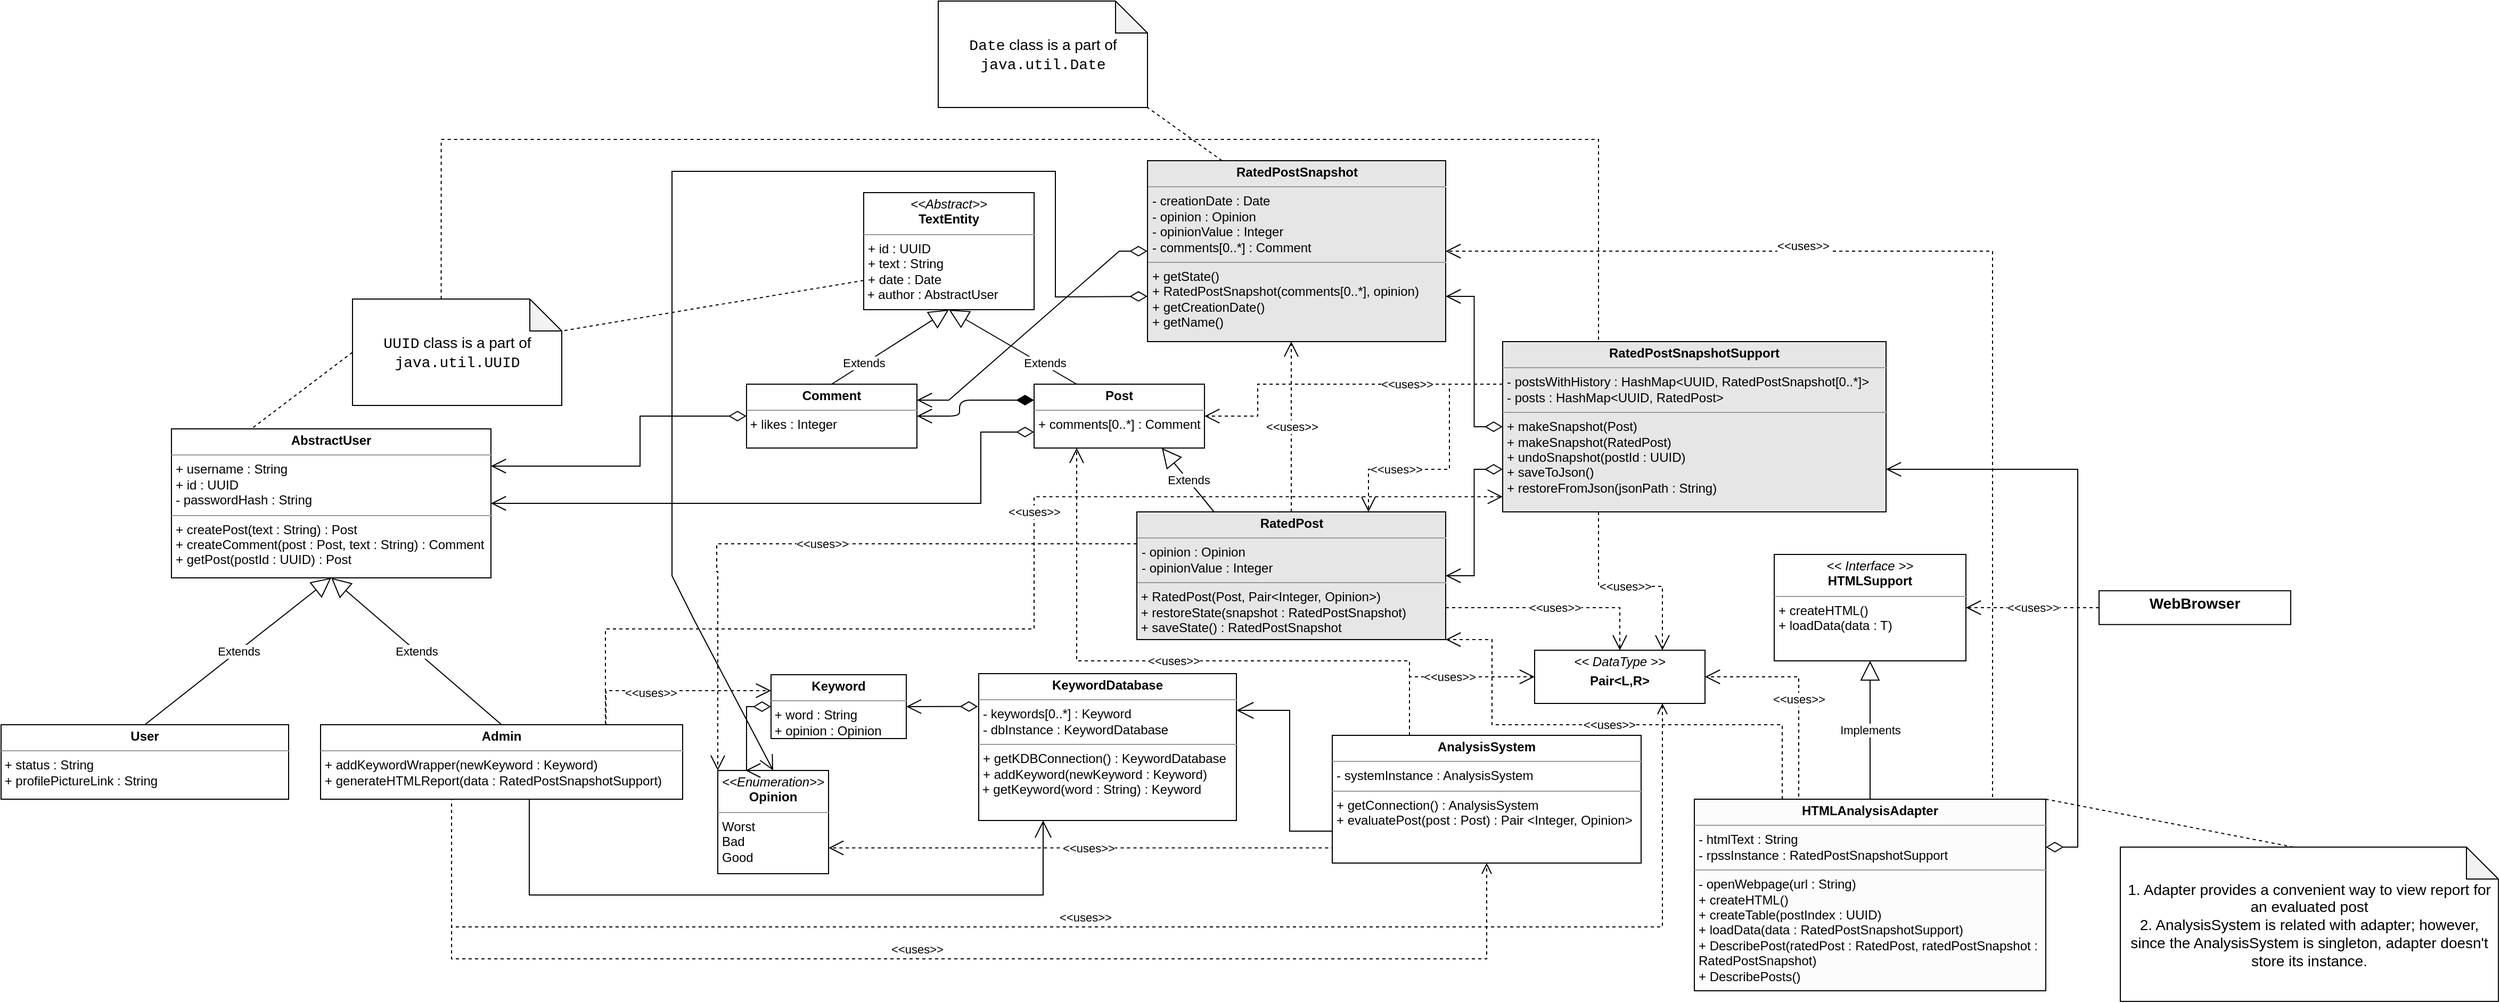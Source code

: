 <mxfile version="15.8.6" type="device"><diagram id="lrZuK3J6a_ZdkQXVieFF" name="Page-1"><mxGraphModel dx="2740" dy="1252" grid="1" gridSize="10" guides="1" tooltips="1" connect="1" arrows="1" fold="1" page="0" pageScale="1" pageWidth="850" pageHeight="1100" math="0" shadow="0"><root><mxCell id="0"/><mxCell id="1" parent="0"/><mxCell id="2" value="&lt;p style=&quot;margin: 0px ; margin-top: 4px ; text-align: center&quot;&gt;&lt;b&gt;Comment&lt;/b&gt;&lt;/p&gt;&lt;hr size=&quot;1&quot;&gt;&amp;nbsp;+ likes : Integer" style="verticalAlign=top;align=left;overflow=fill;fontSize=12;fontFamily=Helvetica;html=1;hachureGap=4;pointerEvents=0;" parent="1" vertex="1"><mxGeometry x="270" y="70" width="160" height="60" as="geometry"/></mxCell><mxCell id="3" value="&lt;p style=&quot;margin: 0px ; margin-top: 4px ; text-align: center&quot;&gt;&lt;b&gt;Post&lt;/b&gt;&lt;/p&gt;&lt;hr size=&quot;1&quot;&gt;&lt;p style=&quot;margin: 0px ; margin-left: 4px&quot;&gt;+ comments[0..*] : Comment&lt;br&gt;&lt;/p&gt;" style="verticalAlign=top;align=left;overflow=fill;fontSize=12;fontFamily=Helvetica;html=1;hachureGap=4;pointerEvents=0;" parent="1" vertex="1"><mxGeometry x="540" y="70" width="160" height="60" as="geometry"/></mxCell><mxCell id="4" value="&lt;p style=&quot;margin: 0px ; margin-top: 4px ; text-align: center&quot;&gt;&lt;b&gt;User&lt;/b&gt;&lt;/p&gt;&lt;hr size=&quot;1&quot;&gt;&lt;div&gt;&amp;nbsp;+ status : String&lt;/div&gt;&lt;div&gt;&amp;nbsp;+ profilePictureLink : String&lt;br&gt;&lt;/div&gt;&lt;p style=&quot;margin: 0px ; margin-left: 4px&quot;&gt;&lt;br&gt;&lt;/p&gt;" style="verticalAlign=top;align=left;overflow=fill;fontSize=12;fontFamily=Helvetica;html=1;hachureGap=4;pointerEvents=0;" parent="1" vertex="1"><mxGeometry x="-430" y="390" width="270" height="70" as="geometry"/></mxCell><mxCell id="5" value="&lt;p style=&quot;margin: 0px ; margin-top: 4px ; text-align: center&quot;&gt;&lt;b&gt;KeywordDatabase&lt;/b&gt;&lt;br&gt;&lt;/p&gt;&lt;hr size=&quot;1&quot;&gt;&lt;p style=&quot;margin: 0px ; margin-left: 4px&quot;&gt;- keywords[0..*] : Keyword&lt;br&gt;&lt;/p&gt;&lt;p style=&quot;margin: 0px ; margin-left: 4px&quot;&gt;- dbInstance : KeywordDatabase&lt;br&gt;&lt;/p&gt;&lt;hr size=&quot;1&quot;&gt;&lt;p style=&quot;margin: 0px ; margin-left: 4px&quot;&gt;+ getKDBConnection() : KeywordDatabase&lt;br&gt;&lt;/p&gt;&lt;p style=&quot;margin: 0px ; margin-left: 4px&quot;&gt;+ addKeyword(newKeyword : Keyword)&lt;/p&gt;&lt;div&gt;&amp;nbsp;+ getKeyword(word : String) : Keyword&lt;br&gt;&lt;/div&gt;" style="verticalAlign=top;align=left;overflow=fill;fontSize=12;fontFamily=Helvetica;html=1;hachureGap=4;pointerEvents=0;" parent="1" vertex="1"><mxGeometry x="488" y="342" width="242" height="138" as="geometry"/></mxCell><mxCell id="6" value="&lt;p style=&quot;margin: 0px ; margin-top: 4px ; text-align: center&quot;&gt;&lt;b&gt;Keyword&lt;/b&gt;&lt;br&gt;&lt;/p&gt;&lt;hr size=&quot;1&quot;&gt;&lt;div&gt;&amp;nbsp;+ word : String&lt;br&gt;&lt;/div&gt;&lt;div&gt;&amp;nbsp;+ opinion : Opinion&lt;/div&gt;&lt;div&gt;&lt;br&gt;&lt;/div&gt;&lt;hr size=&quot;1&quot;&gt;" style="verticalAlign=top;align=left;overflow=fill;fontSize=12;fontFamily=Helvetica;html=1;hachureGap=4;pointerEvents=0;" parent="1" vertex="1"><mxGeometry x="293" y="343" width="127" height="60" as="geometry"/></mxCell><mxCell id="7" value="&lt;p style=&quot;margin: 0px ; margin-top: 4px ; text-align: center&quot;&gt;&lt;i&gt;&amp;lt;&amp;lt;Enumeration&amp;gt;&amp;gt;&lt;/i&gt;&lt;br&gt;&lt;b&gt;Opinion&lt;/b&gt;&lt;/p&gt;&lt;hr size=&quot;1&quot;&gt;&lt;p style=&quot;margin: 0px ; margin-left: 4px&quot;&gt;Worst&lt;br&gt;&lt;/p&gt;&lt;p style=&quot;margin: 0px ; margin-left: 4px&quot;&gt;Bad&lt;br&gt;Good&lt;/p&gt;" style="verticalAlign=top;align=left;overflow=fill;fontSize=12;fontFamily=Helvetica;html=1;hachureGap=4;pointerEvents=0;" parent="1" vertex="1"><mxGeometry x="243" y="433" width="104" height="97" as="geometry"/></mxCell><mxCell id="11" value="&lt;p style=&quot;margin: 0px ; margin-top: 4px ; text-align: center&quot;&gt;&lt;b&gt;AnalysisSystem&lt;/b&gt;&lt;/p&gt;&lt;hr size=&quot;1&quot;&gt;&lt;p style=&quot;margin: 0px ; margin-left: 4px&quot;&gt;- systemInstance : AnalysisSystem&lt;br&gt;&lt;/p&gt;&lt;hr size=&quot;1&quot;&gt;&lt;p style=&quot;margin: 0px ; margin-left: 4px&quot;&gt;+ getConnection() : AnalysisSystem&lt;br&gt;&lt;/p&gt;&lt;p style=&quot;margin: 0px ; margin-left: 4px&quot;&gt;+ evaluatePost(post : Post) : Pair &amp;lt;Integer, Opinion&amp;gt;&lt;/p&gt;" style="verticalAlign=top;align=left;overflow=fill;fontSize=12;fontFamily=Helvetica;html=1;hachureGap=4;pointerEvents=0;" parent="1" vertex="1"><mxGeometry x="820" y="400" width="290" height="120" as="geometry"/></mxCell><mxCell id="13" style="rounded=0;orthogonalLoop=1;jettySize=auto;html=1;exitX=0;exitY=0.75;exitDx=0;exitDy=0;endArrow=open;startSize=14;endSize=14;sourcePerimeterSpacing=8;targetPerimeterSpacing=8;entryX=1;entryY=0.25;entryDx=0;entryDy=0;edgeStyle=orthogonalEdgeStyle;" parent="1" source="11" target="5" edge="1"><mxGeometry relative="1" as="geometry"><mxPoint x="710" y="400" as="targetPoint"/><mxPoint x="480" y="77.5" as="sourcePoint"/></mxGeometry></mxCell><mxCell id="14" value="&lt;p style=&quot;margin: 0px ; margin-top: 4px ; text-align: center&quot;&gt;&lt;i&gt;&amp;lt;&amp;lt;Abstract&amp;gt;&amp;gt;&lt;/i&gt;&lt;b&gt;&lt;br&gt;TextEntity&lt;/b&gt;&lt;br&gt;&lt;/p&gt;&lt;hr size=&quot;1&quot;&gt;&lt;p style=&quot;margin: 0px ; margin-left: 4px&quot;&gt;+ id : UUID&lt;/p&gt;&lt;p style=&quot;margin: 0px ; margin-left: 4px&quot;&gt;+ text : String&lt;br&gt;+ date : Date&lt;/p&gt;&amp;nbsp;+ author : AbstractUser" style="verticalAlign=top;align=left;overflow=fill;fontSize=12;fontFamily=Helvetica;html=1;hachureGap=4;pointerEvents=0;" parent="1" vertex="1"><mxGeometry x="380" y="-110" width="160" height="110" as="geometry"/></mxCell><mxCell id="16" value="Extends" style="endArrow=block;endSize=16;endFill=0;html=1;sourcePerimeterSpacing=8;targetPerimeterSpacing=8;exitX=0.5;exitY=0;exitDx=0;exitDy=0;entryX=0.5;entryY=1;entryDx=0;entryDy=0;" parent="1" source="2" target="14" edge="1"><mxGeometry x="-0.447" y="1" width="160" relative="1" as="geometry"><mxPoint x="530" y="270" as="sourcePoint"/><mxPoint x="380" y="120" as="targetPoint"/><mxPoint as="offset"/></mxGeometry></mxCell><mxCell id="17" value="Extends" style="endArrow=block;endSize=16;endFill=0;html=1;sourcePerimeterSpacing=8;targetPerimeterSpacing=8;exitX=0.25;exitY=0;exitDx=0;exitDy=0;entryX=0.5;entryY=1;entryDx=0;entryDy=0;" parent="1" source="3" target="14" edge="1"><mxGeometry x="-0.482" y="-2" width="160" relative="1" as="geometry"><mxPoint x="500" y="110" as="sourcePoint"/><mxPoint x="660" y="110" as="targetPoint"/><mxPoint as="offset"/></mxGeometry></mxCell><mxCell id="18" value="&lt;p style=&quot;margin: 0px ; margin-top: 4px ; text-align: center&quot;&gt;&lt;b&gt;AbstractUser&lt;/b&gt;&lt;/p&gt;&lt;hr size=&quot;1&quot;&gt;&lt;p style=&quot;margin: 0px ; margin-left: 4px&quot;&gt;+ username : String&lt;/p&gt;&lt;p style=&quot;margin: 0px ; margin-left: 4px&quot;&gt;+ id : UUID&lt;br&gt;&lt;/p&gt;&lt;p style=&quot;margin: 0px ; margin-left: 4px&quot;&gt;- passwordHash : String&lt;/p&gt;&lt;hr size=&quot;1&quot;&gt;&lt;p style=&quot;margin: 0px ; margin-left: 4px&quot;&gt;+ createPost(text : String) : Post&lt;/p&gt;&lt;p style=&quot;margin: 0px ; margin-left: 4px&quot;&gt;+ createComment(post : Post, text : String) : Comment&lt;br&gt;&lt;/p&gt;&lt;p style=&quot;margin: 0px ; margin-left: 4px&quot;&gt;+ getPost(postId : UUID) : Post&lt;br&gt;&lt;/p&gt;&lt;p style=&quot;margin: 0px ; margin-left: 4px&quot;&gt;&lt;br&gt;&lt;/p&gt;" style="verticalAlign=top;align=left;overflow=fill;fontSize=12;fontFamily=Helvetica;html=1;hachureGap=4;pointerEvents=0;" parent="1" vertex="1"><mxGeometry x="-270" y="112" width="300" height="140" as="geometry"/></mxCell><mxCell id="19" style="edgeStyle=orthogonalEdgeStyle;rounded=0;orthogonalLoop=1;jettySize=auto;html=1;exitX=0.5;exitY=1;exitDx=0;exitDy=0;entryX=0.25;entryY=1;entryDx=0;entryDy=0;endArrow=open;startSize=14;endSize=14;sourcePerimeterSpacing=8;targetPerimeterSpacing=8;strokeColor=#000000;" parent="1" source="24" target="5" edge="1"><mxGeometry relative="1" as="geometry"><Array as="points"><mxPoint x="66" y="550"/><mxPoint x="549" y="550"/></Array><mxPoint x="110" y="490" as="sourcePoint"/></mxGeometry></mxCell><mxCell id="20" value="Extends" style="endArrow=block;endSize=16;endFill=0;html=1;sourcePerimeterSpacing=8;targetPerimeterSpacing=8;strokeColor=#000000;entryX=0.5;entryY=1;entryDx=0;entryDy=0;exitX=0.5;exitY=0;exitDx=0;exitDy=0;" parent="1" source="4" target="18" edge="1"><mxGeometry width="160" relative="1" as="geometry"><mxPoint x="-285" y="300" as="sourcePoint"/><mxPoint x="-125" y="300" as="targetPoint"/></mxGeometry></mxCell><mxCell id="21" value="Extends" style="endArrow=block;endSize=16;endFill=0;html=1;sourcePerimeterSpacing=8;targetPerimeterSpacing=8;strokeColor=#000000;entryX=0.5;entryY=1;entryDx=0;entryDy=0;exitX=0.5;exitY=0;exitDx=0;exitDy=0;" parent="1" source="24" target="18" edge="1"><mxGeometry width="160" relative="1" as="geometry"><mxPoint x="50" y="390" as="sourcePoint"/><mxPoint x="-80" y="280" as="targetPoint"/></mxGeometry></mxCell><mxCell id="23" style="edgeStyle=orthogonalEdgeStyle;rounded=0;orthogonalLoop=1;jettySize=auto;html=1;exitX=0.5;exitY=1;exitDx=0;exitDy=0;" parent="1" source="4" target="4" edge="1"><mxGeometry relative="1" as="geometry"/></mxCell><mxCell id="24" value="&lt;p style=&quot;margin: 0px ; margin-top: 4px ; text-align: center&quot;&gt;&lt;b&gt;Admin&lt;/b&gt;&lt;/p&gt;&lt;hr size=&quot;1&quot;&gt;&lt;p style=&quot;margin: 0px ; margin-left: 4px&quot;&gt;+ addKeywordWrapper(newKeyword : Keyword)&lt;br&gt;+ generateHTMLReport(data : RatedPostSnapshotSupport)&lt;/p&gt;" style="verticalAlign=top;align=left;overflow=fill;fontSize=12;fontFamily=Helvetica;html=1;" parent="1" vertex="1"><mxGeometry x="-130" y="390" width="340" height="70" as="geometry"/></mxCell><mxCell id="25" value="" style="endArrow=open;html=1;endSize=12;startArrow=diamondThin;startSize=14;startFill=0;edgeStyle=orthogonalEdgeStyle;align=left;verticalAlign=bottom;entryX=1;entryY=0.5;entryDx=0;entryDy=0;exitX=-0.003;exitY=0.224;exitDx=0;exitDy=0;exitPerimeter=0;" parent="1" source="5" target="6" edge="1"><mxGeometry x="-1" y="3" relative="1" as="geometry"><mxPoint x="480" y="373" as="sourcePoint"/><mxPoint x="418" y="380" as="targetPoint"/><Array as="points"><mxPoint x="470" y="373"/></Array></mxGeometry></mxCell><mxCell id="26" value="" style="endArrow=open;html=1;endSize=12;startArrow=diamondThin;startSize=14;startFill=1;edgeStyle=orthogonalEdgeStyle;align=left;verticalAlign=bottom;exitX=0;exitY=0.25;exitDx=0;exitDy=0;entryX=1;entryY=0.5;entryDx=0;entryDy=0;" parent="1" edge="1" target="2" source="3"><mxGeometry x="-1" y="3" relative="1" as="geometry"><mxPoint x="500" y="90.05" as="sourcePoint"/><mxPoint x="450" y="100" as="targetPoint"/><Array as="points"><mxPoint x="470" y="85"/><mxPoint x="470" y="100"/></Array></mxGeometry></mxCell><mxCell id="27" value="&lt;p style=&quot;margin: 0px ; margin-top: 4px ; text-align: center&quot;&gt;&lt;i&gt;&amp;lt;&amp;lt; Interface &amp;gt;&amp;gt;&lt;/i&gt;&lt;b&gt;&lt;br&gt;HTMLSupport&lt;/b&gt;&lt;/p&gt;&lt;hr size=&quot;1&quot;&gt;&lt;p style=&quot;margin: 0px ; margin-left: 4px&quot;&gt;+ createHTML()&lt;br&gt;+ loadData(data : T)&lt;br&gt;&lt;br&gt;&lt;/p&gt;" style="verticalAlign=top;align=left;overflow=fill;fontSize=12;fontFamily=Helvetica;html=1;fillColor=#FFFFFF;" parent="1" vertex="1"><mxGeometry x="1235" y="230" width="180" height="100" as="geometry"/></mxCell><mxCell id="28" value="&lt;p style=&quot;margin: 0px ; margin-top: 4px ; text-align: center&quot;&gt;&lt;b&gt;HTMLAnalysisAdapter&lt;/b&gt;&lt;br&gt;&lt;/p&gt;&lt;hr size=&quot;1&quot;&gt;&lt;p style=&quot;margin: 0px ; margin-left: 4px&quot;&gt;- htmlText : String&lt;br&gt;- rpssInstance : RatedPostSnapshotSupport&lt;br&gt;&lt;/p&gt;&lt;hr size=&quot;1&quot;&gt;&lt;p style=&quot;margin: 0px ; margin-left: 4px&quot;&gt;- openWebpage(url : String)&lt;br&gt;+ createHTML()&lt;/p&gt;&lt;p style=&quot;margin: 0px ; margin-left: 4px&quot;&gt;+ createTable(postIndex : UUID)&lt;br&gt;+ loadData(data : RatedPostSnapshotSupport)&lt;/p&gt;&lt;p style=&quot;margin: 0px ; margin-left: 4px&quot;&gt;+ DescribePost(ratedPost : RatedPost, ratedPostSnapshot : &lt;br&gt;RatedPostSnapshot)&lt;/p&gt;&lt;p style=&quot;margin: 0px ; margin-left: 4px&quot;&gt;+ DescribePosts()&lt;br&gt;&lt;/p&gt;" style="verticalAlign=top;align=left;overflow=fill;fontSize=12;fontFamily=Helvetica;html=1;fillColor=#FCFCFC;" parent="1" vertex="1"><mxGeometry x="1160" y="460" width="330" height="180" as="geometry"/></mxCell><mxCell id="30" value="&lt;p style=&quot;margin: 0px ; margin-top: 4px ; text-align: center&quot;&gt;&lt;font style=&quot;font-size: 14px&quot;&gt;&lt;b&gt;WebBrowser&lt;/b&gt;&lt;/font&gt;&lt;/p&gt;" style="verticalAlign=top;align=left;overflow=fill;fontSize=12;fontFamily=Helvetica;html=1;fillColor=#FFFFFF;" parent="1" vertex="1"><mxGeometry x="1540" y="264.12" width="180" height="31.75" as="geometry"/></mxCell><mxCell id="31" value="Implements" style="endArrow=block;endSize=16;endFill=0;html=1;rounded=0;entryX=0.5;entryY=1;entryDx=0;entryDy=0;exitX=0.5;exitY=0;exitDx=0;exitDy=0;fillColor=#FFFFFF;" parent="1" source="28" target="27" edge="1"><mxGeometry width="160" relative="1" as="geometry"><mxPoint x="1390" y="260" as="sourcePoint"/><mxPoint x="1550" y="260" as="targetPoint"/></mxGeometry></mxCell><mxCell id="32" value="" style="endArrow=none;dashed=1;html=1;rounded=0;fontSize=14;entryX=1;entryY=0;entryDx=0;entryDy=0;exitX=0;exitY=0;exitDx=162.5;exitDy=0;exitPerimeter=0;fillColor=#FFFFFF;" parent="1" source="33" target="28" edge="1"><mxGeometry width="50" height="50" relative="1" as="geometry"><mxPoint x="1455" y="370" as="sourcePoint"/><mxPoint x="1190" y="250" as="targetPoint"/></mxGeometry></mxCell><mxCell id="33" value="&lt;font style=&quot;font-size: 14px&quot;&gt;1. Adapter provides a convenient way to view report for an evaluated post&lt;br&gt;2. AnalysisSystem is related with adapter; however, since the AnalysisSystem is singleton, adapter doesn't store its instance.&lt;/font&gt;" style="shape=note;whiteSpace=wrap;html=1;backgroundOutline=1;darkOpacity=0.05;fontSize=14;fillColor=#FFFFFF;" parent="1" vertex="1"><mxGeometry x="1560" y="505" width="355" height="145" as="geometry"/></mxCell><mxCell id="PJdB78cTSK0Ts2hWzfbG-34" value="&lt;p style=&quot;margin: 0px ; margin-top: 4px ; text-align: center&quot;&gt;&lt;i&gt;&amp;lt;&amp;lt; DataType &amp;gt;&amp;gt;&lt;br&gt;&lt;/i&gt;&lt;/p&gt;&lt;p style=&quot;margin: 0px ; margin-top: 4px ; text-align: center&quot;&gt;&lt;b&gt;Pair&amp;lt;L,R&amp;gt;&lt;/b&gt;&lt;/p&gt;&lt;p style=&quot;margin: 0px ; margin-top: 4px ; text-align: center&quot;&gt;&lt;b&gt;&lt;/b&gt;&lt;br&gt;&lt;/p&gt;&lt;hr size=&quot;1&quot;&gt;" style="verticalAlign=top;align=left;overflow=fill;fontSize=12;fontFamily=Helvetica;html=1;fillColor=#FFFFFF;" parent="1" vertex="1"><mxGeometry x="1010" y="320" width="160" height="50" as="geometry"/></mxCell><mxCell id="APeh5NJPsBdgHiR85P-g-33" value="&lt;p style=&quot;margin: 0px ; margin-top: 4px ; text-align: center&quot;&gt;&lt;b&gt;RatedPostSnapshot&lt;/b&gt;&lt;br&gt;&lt;/p&gt;&lt;hr size=&quot;1&quot;&gt;&lt;p style=&quot;margin: 0px ; margin-left: 4px&quot;&gt;- creationDate : Date&lt;br&gt;&lt;/p&gt;&lt;p style=&quot;margin: 0px ; margin-left: 4px&quot;&gt;- opinion : Opinion&lt;/p&gt;&lt;p style=&quot;margin: 0px ; margin-left: 4px&quot;&gt;- opinionValue : Integer&lt;br&gt;&lt;/p&gt;&lt;p style=&quot;margin: 0px ; margin-left: 4px&quot;&gt;- comments[0..*] : Comment&lt;br&gt;&lt;/p&gt;&lt;hr size=&quot;1&quot;&gt;&lt;p style=&quot;margin: 0px ; margin-left: 4px&quot;&gt;+ getState()&lt;/p&gt;&lt;p style=&quot;margin: 0px ; margin-left: 4px&quot;&gt;+ RatedPostSnapshot(comments[0..*], opinion)&lt;br&gt;+ getCreationDate()&lt;/p&gt;&lt;p style=&quot;margin: 0px ; margin-left: 4px&quot;&gt;+ getName()&lt;br&gt;&lt;br&gt;&lt;/p&gt;" style="verticalAlign=top;align=left;overflow=fill;fontSize=12;fontFamily=Helvetica;html=1;fillColor=#E6E6E6;" parent="1" vertex="1"><mxGeometry x="646.5" y="-140" width="280" height="170" as="geometry"/></mxCell><mxCell id="APeh5NJPsBdgHiR85P-g-34" value="&lt;p style=&quot;margin: 0px ; margin-top: 4px ; text-align: center&quot;&gt;&lt;b&gt;RatedPost&lt;/b&gt;&lt;/p&gt;&lt;hr size=&quot;1&quot;&gt;&lt;p style=&quot;margin: 0px ; margin-left: 4px&quot;&gt;- opinion : Opinion&lt;br&gt;- opinionValue : Integer&lt;br&gt;&lt;/p&gt;&lt;hr size=&quot;1&quot;&gt;&amp;nbsp;+ RatedPost(Post, Pair&amp;lt;Integer, Opinion&amp;gt;)&lt;br&gt;&amp;nbsp;+ restoreState(snapshot : RatedPostSnapshot)&lt;br&gt;&amp;nbsp;+ saveState() : RatedPostSnapshot&lt;br&gt;&amp;nbsp;" style="verticalAlign=top;align=left;overflow=fill;fontSize=12;fontFamily=Helvetica;html=1;fillColor=#E6E6E6;" parent="1" vertex="1"><mxGeometry x="636.5" y="190" width="290" height="120" as="geometry"/></mxCell><mxCell id="APeh5NJPsBdgHiR85P-g-38" value="Extends" style="endArrow=block;endSize=16;endFill=0;html=1;sourcePerimeterSpacing=8;targetPerimeterSpacing=8;entryX=0.75;entryY=1;entryDx=0;entryDy=0;exitX=0.25;exitY=0;exitDx=0;exitDy=0;" parent="1" source="APeh5NJPsBdgHiR85P-g-34" target="3" edge="1"><mxGeometry width="160" relative="1" as="geometry"><mxPoint x="580" y="230" as="sourcePoint"/><mxPoint x="570" y="180.01" as="targetPoint"/></mxGeometry></mxCell><mxCell id="APeh5NJPsBdgHiR85P-g-47" value="&lt;p style=&quot;margin: 0px ; margin-top: 4px ; text-align: center&quot;&gt;&lt;b&gt;RatedPostSnapshotSupport&lt;/b&gt;&lt;br&gt;&lt;/p&gt;&lt;hr size=&quot;1&quot;&gt;&lt;p style=&quot;margin: 0px ; margin-left: 4px&quot;&gt;- postsWithHistory : HashMap&amp;lt;UUID, RatedPostSnapshot[0..*]&amp;gt;&lt;br&gt;- posts : HashMap&amp;lt;UUID, RatedPost&amp;gt;&lt;br&gt;&lt;/p&gt;&lt;hr size=&quot;1&quot;&gt;&lt;p style=&quot;margin: 0px ; margin-left: 4px&quot;&gt;+ makeSnapshot(Post)&lt;/p&gt;&lt;p style=&quot;margin: 0px ; margin-left: 4px&quot;&gt;+ makeSnapshot(RatedPost)&lt;br&gt;&lt;/p&gt;&lt;p style=&quot;margin: 0px ; margin-left: 4px&quot;&gt;+ undoSnapshot(postId : UUID)&lt;/p&gt;&lt;p style=&quot;margin: 0px ; margin-left: 4px&quot;&gt;+ saveToJson()&lt;/p&gt;&lt;p style=&quot;margin: 0px ; margin-left: 4px&quot;&gt;+ restoreFromJson(jsonPath : String)&lt;br&gt;&lt;/p&gt;" style="verticalAlign=top;align=left;overflow=fill;fontSize=12;fontFamily=Helvetica;html=1;fillColor=#E6E6E6;" parent="1" vertex="1"><mxGeometry x="980" y="30" width="360" height="160" as="geometry"/></mxCell><mxCell id="OQcTg0zprh0zWQoXqsY--34" value="&amp;lt;&amp;lt;uses&amp;gt;&amp;gt;" style="html=1;verticalAlign=bottom;endArrow=open;dashed=1;endSize=8;rounded=0;entryX=0.75;entryY=1;entryDx=0;entryDy=0;edgeStyle=orthogonalEdgeStyle;exitX=0.25;exitY=1;exitDx=0;exitDy=0;" parent="1" target="PJdB78cTSK0Ts2hWzfbG-34" edge="1" source="24"><mxGeometry relative="1" as="geometry"><mxPoint x="-7" y="480" as="sourcePoint"/><mxPoint x="945" y="350" as="targetPoint"/><Array as="points"><mxPoint x="-7" y="580"/><mxPoint x="1130" y="580"/></Array></mxGeometry></mxCell><mxCell id="OQcTg0zprh0zWQoXqsY--36" value="&amp;lt;&amp;lt;uses&amp;gt;&amp;gt;" style="endArrow=open;endSize=12;dashed=1;html=1;rounded=0;exitX=0.25;exitY=0;exitDx=0;exitDy=0;entryX=1;entryY=0.5;entryDx=0;entryDy=0;edgeStyle=orthogonalEdgeStyle;" parent="1" source="28" target="PJdB78cTSK0Ts2hWzfbG-34" edge="1"><mxGeometry width="160" relative="1" as="geometry"><mxPoint x="1060" y="210" as="sourcePoint"/><mxPoint x="1110" y="163" as="targetPoint"/><Array as="points"><mxPoint x="1258" y="345"/></Array></mxGeometry></mxCell><mxCell id="l-6JNp2y3f3V5iWAgYS_-36" value="&amp;lt;&amp;lt;uses&amp;gt;&amp;gt;" style="html=1;verticalAlign=bottom;endArrow=open;dashed=1;endSize=8;rounded=0;edgeStyle=orthogonalEdgeStyle;exitX=0.25;exitY=1;exitDx=0;exitDy=0;entryX=0.5;entryY=1;entryDx=0;entryDy=0;" parent="1" target="11" edge="1" source="24"><mxGeometry relative="1" as="geometry"><mxPoint x="-40" y="480" as="sourcePoint"/><mxPoint x="950" y="350" as="targetPoint"/><Array as="points"><mxPoint x="-7" y="610"/><mxPoint x="965" y="610"/></Array></mxGeometry></mxCell><mxCell id="l-6JNp2y3f3V5iWAgYS_-38" value="&amp;lt;&amp;lt;uses&amp;gt;&amp;gt;" style="endArrow=open;endSize=12;dashed=1;html=1;rounded=0;exitX=0.25;exitY=1;exitDx=0;exitDy=0;entryX=0.75;entryY=0;entryDx=0;entryDy=0;edgeStyle=orthogonalEdgeStyle;" parent="1" source="APeh5NJPsBdgHiR85P-g-47" target="PJdB78cTSK0Ts2hWzfbG-34" edge="1"><mxGeometry width="160" relative="1" as="geometry"><mxPoint x="1120" y="160.01" as="sourcePoint"/><mxPoint x="1222.5" y="240" as="targetPoint"/><Array as="points"><mxPoint x="1070" y="260"/><mxPoint x="1130" y="260"/></Array></mxGeometry></mxCell><mxCell id="l-6JNp2y3f3V5iWAgYS_-39" value="" style="endArrow=none;dashed=1;html=1;rounded=0;fontSize=14;entryX=1;entryY=1;entryDx=0;entryDy=0;fillColor=#FFFFFF;entryPerimeter=0;exitX=0.25;exitY=0;exitDx=0;exitDy=0;" parent="1" source="APeh5NJPsBdgHiR85P-g-33" target="l-6JNp2y3f3V5iWAgYS_-40" edge="1"><mxGeometry width="50" height="50" relative="1" as="geometry"><mxPoint x="820" y="-380" as="sourcePoint"/><mxPoint x="632.5" y="-410.0" as="targetPoint"/></mxGeometry></mxCell><mxCell id="l-6JNp2y3f3V5iWAgYS_-40" value="&lt;font face=&quot;Courier New&quot;&gt;Date&lt;/font&gt; class is a part of &lt;font face=&quot;Courier New&quot;&gt;java.util.Date&lt;/font&gt;" style="shape=note;whiteSpace=wrap;html=1;backgroundOutline=1;darkOpacity=0.05;fontSize=14;fillColor=#FFFFFF;" parent="1" vertex="1"><mxGeometry x="450" y="-290" width="196.5" height="100" as="geometry"/></mxCell><mxCell id="l-6JNp2y3f3V5iWAgYS_-41" value="" style="endArrow=none;dashed=1;html=1;rounded=0;fontSize=14;entryX=0;entryY=0;entryDx=196.5;entryDy=30;fillColor=#FFFFFF;entryPerimeter=0;exitX=0;exitY=0.75;exitDx=0;exitDy=0;" parent="1" source="14" target="l-6JNp2y3f3V5iWAgYS_-42" edge="1"><mxGeometry width="50" height="50" relative="1" as="geometry"><mxPoint x="120.0" y="-20" as="sourcePoint"/><mxPoint x="82.5" y="-270.0" as="targetPoint"/></mxGeometry></mxCell><mxCell id="l-6JNp2y3f3V5iWAgYS_-59" style="endArrow=none;dashed=1;html=1;rounded=0;fontSize=14;fillColor=#FFFFFF;exitX=0;exitY=0;exitDx=83.25;exitDy=0;exitPerimeter=0;edgeStyle=orthogonalEdgeStyle;entryX=0.25;entryY=0;entryDx=0;entryDy=0;" parent="1" source="l-6JNp2y3f3V5iWAgYS_-42" target="APeh5NJPsBdgHiR85P-g-47" edge="1"><mxGeometry relative="1" as="geometry"><mxPoint x="910" y="-190" as="targetPoint"/><Array as="points"><mxPoint x="-17" y="-160"/><mxPoint x="1070" y="-160"/></Array></mxGeometry></mxCell><mxCell id="l-6JNp2y3f3V5iWAgYS_-42" value="&lt;font face=&quot;Courier New&quot;&gt;UUID&lt;/font&gt; class is a part of &lt;font face=&quot;Courier New&quot;&gt;java.util.UUID&lt;/font&gt;" style="shape=note;whiteSpace=wrap;html=1;backgroundOutline=1;darkOpacity=0.05;fontSize=14;fillColor=#FFFFFF;" parent="1" vertex="1"><mxGeometry x="-100" y="-10" width="196.5" height="100" as="geometry"/></mxCell><mxCell id="l-6JNp2y3f3V5iWAgYS_-43" value="" style="endArrow=none;dashed=1;html=1;rounded=0;fontSize=14;entryX=0.25;entryY=0;entryDx=0;entryDy=0;fillColor=#FFFFFF;exitX=0;exitY=0.5;exitDx=0;exitDy=0;exitPerimeter=0;" parent="1" source="l-6JNp2y3f3V5iWAgYS_-42" target="18" edge="1"><mxGeometry width="50" height="50" relative="1" as="geometry"><mxPoint x="-86.5" y="-50" as="sourcePoint"/><mxPoint x="-360" y="-27.5" as="targetPoint"/></mxGeometry></mxCell><mxCell id="l-6JNp2y3f3V5iWAgYS_-44" value="&amp;lt;&amp;lt;uses&amp;gt;&amp;gt;" style="endArrow=open;endSize=12;dashed=1;html=1;rounded=0;exitX=0.5;exitY=0;exitDx=0;exitDy=0;edgeStyle=orthogonalEdgeStyle;" parent="1" source="APeh5NJPsBdgHiR85P-g-34" edge="1"><mxGeometry width="160" relative="1" as="geometry"><mxPoint x="800.0" y="40" as="sourcePoint"/><mxPoint x="781" y="30" as="targetPoint"/><Array as="points"><mxPoint x="781" y="30"/></Array></mxGeometry></mxCell><mxCell id="l-6JNp2y3f3V5iWAgYS_-51" value="&amp;lt;&amp;lt;uses&amp;gt;&amp;gt;" style="endArrow=open;endSize=12;dashed=1;html=1;rounded=0;exitX=0;exitY=0.5;exitDx=0;exitDy=0;edgeStyle=orthogonalEdgeStyle;entryX=1;entryY=0.5;entryDx=0;entryDy=0;" parent="1" source="30" edge="1" target="27"><mxGeometry width="160" relative="1" as="geometry"><mxPoint x="1505" y="122.005" as="sourcePoint"/><mxPoint x="1355" y="122" as="targetPoint"/></mxGeometry></mxCell><mxCell id="l-6JNp2y3f3V5iWAgYS_-52" value="" style="endArrow=open;html=1;endSize=12;startArrow=diamondThin;startSize=14;startFill=0;align=left;verticalAlign=bottom;rounded=0;fontFamily=Courier New;entryX=1;entryY=0.75;entryDx=0;entryDy=0;exitX=0;exitY=0.5;exitDx=0;exitDy=0;edgeStyle=orthogonalEdgeStyle;" parent="1" source="APeh5NJPsBdgHiR85P-g-47" target="APeh5NJPsBdgHiR85P-g-33" edge="1"><mxGeometry x="-0.875" y="30" relative="1" as="geometry"><mxPoint x="1020" y="-30" as="sourcePoint"/><mxPoint x="1260" y="20" as="targetPoint"/><mxPoint as="offset"/></mxGeometry></mxCell><mxCell id="l-6JNp2y3f3V5iWAgYS_-55" value="" style="endArrow=open;html=1;endSize=12;startArrow=diamondThin;startSize=14;startFill=0;edgeStyle=orthogonalEdgeStyle;align=left;verticalAlign=bottom;rounded=0;fontFamily=Courier New;entryX=1;entryY=0.25;entryDx=0;entryDy=0;exitX=0;exitY=0.5;exitDx=0;exitDy=0;" parent="1" source="2" target="18" edge="1"><mxGeometry x="-0.875" y="30" relative="1" as="geometry"><mxPoint x="270" y="138" as="sourcePoint"/><mxPoint x="110" y="167.88" as="targetPoint"/><Array as="points"><mxPoint x="170" y="100"/><mxPoint x="170" y="147"/></Array><mxPoint as="offset"/></mxGeometry></mxCell><mxCell id="l-6JNp2y3f3V5iWAgYS_-56" value="" style="endArrow=open;html=1;endSize=12;startArrow=diamondThin;startSize=14;startFill=0;edgeStyle=orthogonalEdgeStyle;align=left;verticalAlign=bottom;rounded=0;fontFamily=Courier New;entryX=1;entryY=0.5;entryDx=0;entryDy=0;exitX=0;exitY=0.75;exitDx=0;exitDy=0;" parent="1" source="3" edge="1" target="18"><mxGeometry x="-0.875" y="30" relative="1" as="geometry"><mxPoint x="271.0" y="140.0" as="sourcePoint"/><mxPoint x="30" y="187" as="targetPoint"/><Array as="points"><mxPoint x="490" y="115"/><mxPoint x="490" y="182"/></Array><mxPoint as="offset"/></mxGeometry></mxCell><mxCell id="l-6JNp2y3f3V5iWAgYS_-58" value="" style="endArrow=open;html=1;endSize=12;startArrow=diamondThin;startSize=14;startFill=0;edgeStyle=orthogonalEdgeStyle;align=left;verticalAlign=bottom;rounded=0;fontFamily=Courier New;exitX=0;exitY=0.5;exitDx=0;exitDy=0;entryX=0.25;entryY=0;entryDx=0;entryDy=0;" parent="1" source="6" target="7" edge="1"><mxGeometry x="-0.875" y="30" relative="1" as="geometry"><mxPoint x="281.0" y="295.0" as="sourcePoint"/><mxPoint x="250" y="430" as="targetPoint"/><Array as="points"><mxPoint x="270" y="373"/><mxPoint x="270" y="433"/></Array><mxPoint as="offset"/></mxGeometry></mxCell><mxCell id="rDA92HrmwT-VdYxXqBQT-39" value="&amp;lt;&amp;lt;uses&amp;gt;&amp;gt;" style="endArrow=open;endSize=12;dashed=1;html=1;rounded=0;exitX=0.25;exitY=0;exitDx=0;exitDy=0;entryX=0.25;entryY=1;entryDx=0;entryDy=0;edgeStyle=orthogonalEdgeStyle;" edge="1" parent="1" source="11" target="3"><mxGeometry width="160" relative="1" as="geometry"><mxPoint x="460" y="190.0" as="sourcePoint"/><mxPoint x="520" y="320" as="targetPoint"/><Array as="points"><mxPoint x="893" y="330"/><mxPoint x="580" y="330"/></Array></mxGeometry></mxCell><mxCell id="rDA92HrmwT-VdYxXqBQT-41" value="&amp;lt;&amp;lt;uses&amp;gt;&amp;gt;" style="endArrow=open;endSize=12;dashed=1;html=1;rounded=0;exitX=1;exitY=0.75;exitDx=0;exitDy=0;entryX=0.5;entryY=0;entryDx=0;entryDy=0;edgeStyle=orthogonalEdgeStyle;" edge="1" parent="1" source="APeh5NJPsBdgHiR85P-g-34" target="PJdB78cTSK0Ts2hWzfbG-34"><mxGeometry width="160" relative="1" as="geometry"><mxPoint x="990" y="190" as="sourcePoint"/><mxPoint x="1050" y="320" as="targetPoint"/><Array as="points"><mxPoint x="1090" y="280"/></Array></mxGeometry></mxCell><mxCell id="rDA92HrmwT-VdYxXqBQT-43" value="" style="endArrow=open;html=1;endSize=12;startArrow=diamondThin;startSize=14;startFill=0;edgeStyle=orthogonalEdgeStyle;align=left;verticalAlign=bottom;rounded=0;fontFamily=Courier New;exitX=1;exitY=0.25;exitDx=0;exitDy=0;entryX=1;entryY=0.75;entryDx=0;entryDy=0;" edge="1" parent="1" source="28" target="APeh5NJPsBdgHiR85P-g-47"><mxGeometry x="-1" y="3" relative="1" as="geometry"><mxPoint x="1000" y="270" as="sourcePoint"/><mxPoint x="1160" y="270" as="targetPoint"/><Array as="points"><mxPoint x="1520" y="505"/><mxPoint x="1520" y="150"/></Array></mxGeometry></mxCell><mxCell id="rDA92HrmwT-VdYxXqBQT-44" value="&amp;lt;&amp;lt;uses&amp;gt;&amp;gt;" style="endArrow=open;endSize=12;dashed=1;html=1;rounded=0;exitX=0.25;exitY=0;exitDx=0;exitDy=0;entryX=1;entryY=1;entryDx=0;entryDy=0;edgeStyle=orthogonalEdgeStyle;" edge="1" parent="1" source="28" target="APeh5NJPsBdgHiR85P-g-34"><mxGeometry width="160" relative="1" as="geometry"><mxPoint x="1200.0" y="410" as="sourcePoint"/><mxPoint x="1363.5" y="450" as="targetPoint"/><Array as="points"><mxPoint x="1243" y="390"/><mxPoint x="970" y="390"/><mxPoint x="970" y="310"/></Array></mxGeometry></mxCell><mxCell id="rDA92HrmwT-VdYxXqBQT-45" value="&amp;lt;&amp;lt;uses&amp;gt;&amp;gt;" style="endArrow=open;endSize=12;dashed=1;html=1;rounded=0;exitX=0.25;exitY=0;exitDx=0;exitDy=0;entryX=1;entryY=0.5;entryDx=0;entryDy=0;edgeStyle=orthogonalEdgeStyle;" edge="1" parent="1" target="APeh5NJPsBdgHiR85P-g-33"><mxGeometry x="0.359" y="-5" width="160" relative="1" as="geometry"><mxPoint x="1456" y="460" as="sourcePoint"/><mxPoint x="1140.0" y="310" as="targetPoint"/><Array as="points"><mxPoint x="1440" y="460"/><mxPoint x="1440" y="-55"/></Array><mxPoint as="offset"/></mxGeometry></mxCell><mxCell id="rDA92HrmwT-VdYxXqBQT-48" value="&amp;lt;&amp;lt;uses&amp;gt;&amp;gt;" style="endArrow=open;endSize=12;dashed=1;html=1;rounded=0;exitX=0;exitY=1;exitDx=0;exitDy=0;entryX=1;entryY=0.75;entryDx=0;entryDy=0;edgeStyle=orthogonalEdgeStyle;" edge="1" parent="1" source="11" target="7"><mxGeometry width="160" relative="1" as="geometry"><mxPoint x="147.5" y="470" as="sourcePoint"/><mxPoint x="253" y="515.75" as="targetPoint"/><Array as="points"><mxPoint x="820" y="506"/></Array></mxGeometry></mxCell><mxCell id="rDA92HrmwT-VdYxXqBQT-49" value="&amp;lt;&amp;lt;uses&amp;gt;&amp;gt;" style="endArrow=open;endSize=12;dashed=1;html=1;rounded=0;entryX=0;entryY=0;entryDx=0;entryDy=0;edgeStyle=orthogonalEdgeStyle;exitX=0;exitY=0.25;exitDx=0;exitDy=0;" edge="1" parent="1" source="APeh5NJPsBdgHiR85P-g-34" target="7"><mxGeometry x="-0.024" width="160" relative="1" as="geometry"><mxPoint x="380" y="230" as="sourcePoint"/><mxPoint x="347" y="245.75" as="targetPoint"/><Array as="points"><mxPoint x="242" y="220"/><mxPoint x="242" y="246"/></Array><mxPoint x="1" as="offset"/></mxGeometry></mxCell><mxCell id="rDA92HrmwT-VdYxXqBQT-50" value="&amp;lt;&amp;lt;uses&amp;gt;&amp;gt;" style="endArrow=open;endSize=12;dashed=1;html=1;rounded=0;exitX=0;exitY=0.25;exitDx=0;exitDy=0;edgeStyle=orthogonalEdgeStyle;entryX=1;entryY=0.5;entryDx=0;entryDy=0;" edge="1" parent="1" source="APeh5NJPsBdgHiR85P-g-47" target="3"><mxGeometry x="-0.419" width="160" relative="1" as="geometry"><mxPoint x="791.5" y="200" as="sourcePoint"/><mxPoint x="791" y="40" as="targetPoint"/><Array as="points"><mxPoint x="750" y="70"/><mxPoint x="750" y="100"/></Array><mxPoint as="offset"/></mxGeometry></mxCell><mxCell id="rDA92HrmwT-VdYxXqBQT-52" value="&amp;lt;&amp;lt;uses&amp;gt;&amp;gt;" style="endArrow=open;endSize=12;dashed=1;html=1;rounded=0;exitX=0.75;exitY=0;exitDx=0;exitDy=0;entryX=0;entryY=0.25;entryDx=0;entryDy=0;edgeStyle=orthogonalEdgeStyle;" edge="1" parent="1" source="24" target="6"><mxGeometry x="-0.13" y="-2" width="160" relative="1" as="geometry"><mxPoint x="164.5" y="322.1" as="sourcePoint"/><mxPoint x="270" y="367.85" as="targetPoint"/><Array as="points"><mxPoint x="138" y="358"/></Array><mxPoint as="offset"/></mxGeometry></mxCell><mxCell id="rDA92HrmwT-VdYxXqBQT-53" value="" style="endArrow=open;html=1;endSize=12;startArrow=diamondThin;startSize=14;startFill=0;align=left;verticalAlign=bottom;rounded=0;fontFamily=Courier New;exitX=0;exitY=0.75;exitDx=0;exitDy=0;entryX=0.5;entryY=0;entryDx=0;entryDy=0;" edge="1" parent="1" source="APeh5NJPsBdgHiR85P-g-33" target="7"><mxGeometry x="-1" y="3" relative="1" as="geometry"><mxPoint x="200" y="65.0" as="sourcePoint"/><mxPoint x="240" y="440" as="targetPoint"/><Array as="points"><mxPoint x="560" y="-12"/><mxPoint x="560" y="-130"/><mxPoint x="200" y="-130"/><mxPoint x="200" y="30"/><mxPoint x="200" y="250"/><mxPoint x="220" y="290"/></Array></mxGeometry></mxCell><mxCell id="rDA92HrmwT-VdYxXqBQT-54" value="&amp;lt;&amp;lt;uses&amp;gt;&amp;gt;" style="endArrow=open;endSize=12;dashed=1;html=1;rounded=0;exitX=0;exitY=0.25;exitDx=0;exitDy=0;edgeStyle=orthogonalEdgeStyle;entryX=0.75;entryY=0;entryDx=0;entryDy=0;" edge="1" parent="1" target="APeh5NJPsBdgHiR85P-g-34"><mxGeometry x="0.463" width="160" relative="1" as="geometry"><mxPoint x="980" y="70" as="sourcePoint"/><mxPoint x="700" y="100" as="targetPoint"/><Array as="points"><mxPoint x="930" y="70"/><mxPoint x="930" y="150"/><mxPoint x="854" y="150"/></Array><mxPoint as="offset"/></mxGeometry></mxCell><mxCell id="rDA92HrmwT-VdYxXqBQT-55" value="" style="endArrow=open;html=1;endSize=12;startArrow=diamondThin;startSize=14;startFill=0;align=left;verticalAlign=bottom;rounded=0;fontFamily=Courier New;entryX=1;entryY=0.5;entryDx=0;entryDy=0;exitX=0;exitY=0.75;exitDx=0;exitDy=0;edgeStyle=orthogonalEdgeStyle;" edge="1" parent="1" source="APeh5NJPsBdgHiR85P-g-47" target="APeh5NJPsBdgHiR85P-g-34"><mxGeometry x="-0.875" y="30" relative="1" as="geometry"><mxPoint x="990" y="160" as="sourcePoint"/><mxPoint x="936.5" y="260" as="targetPoint"/><mxPoint as="offset"/></mxGeometry></mxCell><mxCell id="rDA92HrmwT-VdYxXqBQT-56" value="" style="endArrow=open;html=1;endSize=12;startArrow=diamondThin;startSize=14;startFill=0;align=left;verticalAlign=bottom;rounded=0;fontFamily=Courier New;exitX=0;exitY=0.5;exitDx=0;exitDy=0;entryX=1;entryY=0.25;entryDx=0;entryDy=0;" edge="1" parent="1" source="APeh5NJPsBdgHiR85P-g-33" target="2"><mxGeometry x="-0.875" y="30" relative="1" as="geometry"><mxPoint x="980" y="150" as="sourcePoint"/><mxPoint x="980" y="260" as="targetPoint"/><mxPoint as="offset"/><Array as="points"><mxPoint x="620" y="-55"/><mxPoint x="460" y="85"/></Array></mxGeometry></mxCell><mxCell id="rDA92HrmwT-VdYxXqBQT-59" value="&amp;lt;&amp;lt;uses&amp;gt;&amp;gt;" style="endArrow=open;endSize=12;dashed=1;html=1;rounded=0;exitX=0.75;exitY=0;exitDx=0;exitDy=0;edgeStyle=orthogonalEdgeStyle;entryX=0;entryY=0.911;entryDx=0;entryDy=0;entryPerimeter=0;" edge="1" parent="1" target="APeh5NJPsBdgHiR85P-g-47"><mxGeometry x="0.14" width="160" relative="1" as="geometry"><mxPoint x="137.5" y="389" as="sourcePoint"/><mxPoint x="360" y="260" as="targetPoint"/><Array as="points"><mxPoint x="138" y="300"/><mxPoint x="540" y="300"/><mxPoint x="540" y="176"/></Array><mxPoint as="offset"/></mxGeometry></mxCell><mxCell id="rDA92HrmwT-VdYxXqBQT-60" value="&amp;lt;&amp;lt;uses&amp;gt;&amp;gt;" style="endArrow=open;endSize=12;dashed=1;html=1;rounded=0;exitX=0.25;exitY=0;exitDx=0;exitDy=0;entryX=0;entryY=0.5;entryDx=0;entryDy=0;edgeStyle=orthogonalEdgeStyle;" edge="1" parent="1" source="11" target="PJdB78cTSK0Ts2hWzfbG-34"><mxGeometry x="0.072" width="160" relative="1" as="geometry"><mxPoint x="902.5" y="410" as="sourcePoint"/><mxPoint x="590" y="140" as="targetPoint"/><Array as="points"><mxPoint x="893" y="345"/></Array><mxPoint as="offset"/></mxGeometry></mxCell></root></mxGraphModel></diagram></mxfile>